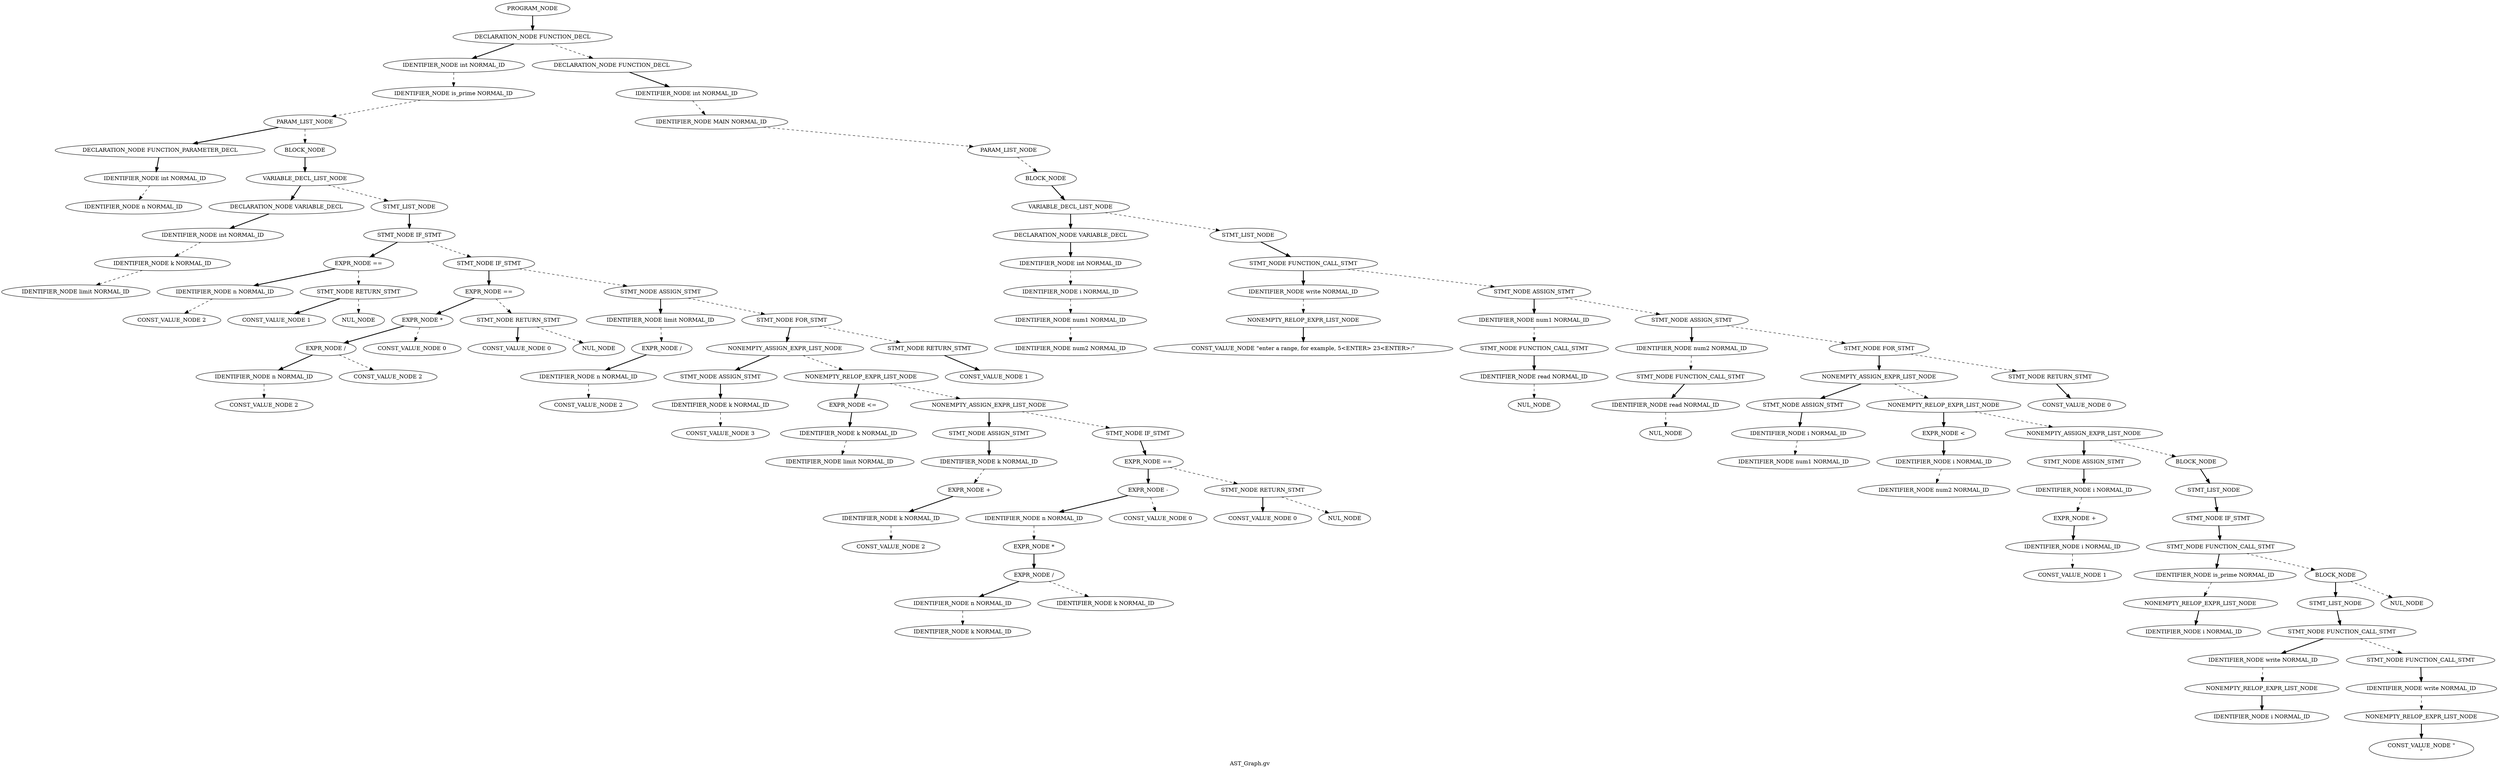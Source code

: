 Digraph AST
{
label = "AST_Graph.gv"
node0 [label ="PROGRAM_NODE"]
node1 [label ="DECLARATION_NODE FUNCTION_DECL"]
node2 [label ="IDENTIFIER_NODE int NORMAL_ID"]
node3 [label ="IDENTIFIER_NODE is_prime NORMAL_ID"]
node4 [label ="PARAM_LIST_NODE"]
node5 [label ="DECLARATION_NODE FUNCTION_PARAMETER_DECL"]
node6 [label ="IDENTIFIER_NODE int NORMAL_ID"]
node7 [label ="IDENTIFIER_NODE n NORMAL_ID"]
node6 -> node7 [style = dashed]
node5 -> node6 [style = bold]
node4 -> node5 [style = bold]
node8 [label ="BLOCK_NODE"]
node9 [label ="VARIABLE_DECL_LIST_NODE"]
node10 [label ="DECLARATION_NODE VARIABLE_DECL"]
node11 [label ="IDENTIFIER_NODE int NORMAL_ID"]
node12 [label ="IDENTIFIER_NODE k NORMAL_ID"]
node13 [label ="IDENTIFIER_NODE limit NORMAL_ID"]
node12 -> node13 [style = dashed]
node11 -> node12 [style = dashed]
node10 -> node11 [style = bold]
node9 -> node10 [style = bold]
node14 [label ="STMT_LIST_NODE"]
node15 [label ="STMT_NODE IF_STMT"]
node16 [label ="EXPR_NODE =="]
node17 [label ="IDENTIFIER_NODE n NORMAL_ID"]
node18 [label ="CONST_VALUE_NODE 2"]
node17 -> node18 [style = dashed]
node16 -> node17 [style = bold]
node19 [label ="STMT_NODE RETURN_STMT"]
node20 [label ="CONST_VALUE_NODE 1"]
node19 -> node20 [style = bold]
node21 [label ="NUL_NODE"]
node19 -> node21 [style = dashed]
node16 -> node19 [style = dashed]
node15 -> node16 [style = bold]
node22 [label ="STMT_NODE IF_STMT"]
node23 [label ="EXPR_NODE =="]
node24 [label ="EXPR_NODE *"]
node25 [label ="EXPR_NODE /"]
node26 [label ="IDENTIFIER_NODE n NORMAL_ID"]
node27 [label ="CONST_VALUE_NODE 2"]
node26 -> node27 [style = dashed]
node25 -> node26 [style = bold]
node28 [label ="CONST_VALUE_NODE 2"]
node25 -> node28 [style = dashed]
node24 -> node25 [style = bold]
node29 [label ="CONST_VALUE_NODE 0"]
node24 -> node29 [style = dashed]
node23 -> node24 [style = bold]
node30 [label ="STMT_NODE RETURN_STMT"]
node31 [label ="CONST_VALUE_NODE 0"]
node30 -> node31 [style = bold]
node32 [label ="NUL_NODE"]
node30 -> node32 [style = dashed]
node23 -> node30 [style = dashed]
node22 -> node23 [style = bold]
node33 [label ="STMT_NODE ASSIGN_STMT"]
node34 [label ="IDENTIFIER_NODE limit NORMAL_ID"]
node35 [label ="EXPR_NODE /"]
node36 [label ="IDENTIFIER_NODE n NORMAL_ID"]
node37 [label ="CONST_VALUE_NODE 2"]
node36 -> node37 [style = dashed]
node35 -> node36 [style = bold]
node34 -> node35 [style = dashed]
node33 -> node34 [style = bold]
node38 [label ="STMT_NODE FOR_STMT"]
node39 [label ="NONEMPTY_ASSIGN_EXPR_LIST_NODE"]
node40 [label ="STMT_NODE ASSIGN_STMT"]
node41 [label ="IDENTIFIER_NODE k NORMAL_ID"]
node42 [label ="CONST_VALUE_NODE 3"]
node41 -> node42 [style = dashed]
node40 -> node41 [style = bold]
node39 -> node40 [style = bold]
node43 [label ="NONEMPTY_RELOP_EXPR_LIST_NODE"]
node44 [label ="EXPR_NODE <="]
node45 [label ="IDENTIFIER_NODE k NORMAL_ID"]
node46 [label ="IDENTIFIER_NODE limit NORMAL_ID"]
node45 -> node46 [style = dashed]
node44 -> node45 [style = bold]
node43 -> node44 [style = bold]
node47 [label ="NONEMPTY_ASSIGN_EXPR_LIST_NODE"]
node48 [label ="STMT_NODE ASSIGN_STMT"]
node49 [label ="IDENTIFIER_NODE k NORMAL_ID"]
node50 [label ="EXPR_NODE +"]
node51 [label ="IDENTIFIER_NODE k NORMAL_ID"]
node52 [label ="CONST_VALUE_NODE 2"]
node51 -> node52 [style = dashed]
node50 -> node51 [style = bold]
node49 -> node50 [style = dashed]
node48 -> node49 [style = bold]
node47 -> node48 [style = bold]
node53 [label ="STMT_NODE IF_STMT"]
node54 [label ="EXPR_NODE =="]
node55 [label ="EXPR_NODE -"]
node56 [label ="IDENTIFIER_NODE n NORMAL_ID"]
node57 [label ="EXPR_NODE *"]
node58 [label ="EXPR_NODE /"]
node59 [label ="IDENTIFIER_NODE n NORMAL_ID"]
node60 [label ="IDENTIFIER_NODE k NORMAL_ID"]
node59 -> node60 [style = dashed]
node58 -> node59 [style = bold]
node61 [label ="IDENTIFIER_NODE k NORMAL_ID"]
node58 -> node61 [style = dashed]
node57 -> node58 [style = bold]
node56 -> node57 [style = dashed]
node55 -> node56 [style = bold]
node62 [label ="CONST_VALUE_NODE 0"]
node55 -> node62 [style = dashed]
node54 -> node55 [style = bold]
node63 [label ="STMT_NODE RETURN_STMT"]
node64 [label ="CONST_VALUE_NODE 0"]
node63 -> node64 [style = bold]
node65 [label ="NUL_NODE"]
node63 -> node65 [style = dashed]
node54 -> node63 [style = dashed]
node53 -> node54 [style = bold]
node47 -> node53 [style = dashed]
node43 -> node47 [style = dashed]
node39 -> node43 [style = dashed]
node38 -> node39 [style = bold]
node66 [label ="STMT_NODE RETURN_STMT"]
node67 [label ="CONST_VALUE_NODE 1"]
node66 -> node67 [style = bold]
node38 -> node66 [style = dashed]
node33 -> node38 [style = dashed]
node22 -> node33 [style = dashed]
node15 -> node22 [style = dashed]
node14 -> node15 [style = bold]
node9 -> node14 [style = dashed]
node8 -> node9 [style = bold]
node4 -> node8 [style = dashed]
node3 -> node4 [style = dashed]
node2 -> node3 [style = dashed]
node1 -> node2 [style = bold]
node68 [label ="DECLARATION_NODE FUNCTION_DECL"]
node69 [label ="IDENTIFIER_NODE int NORMAL_ID"]
node70 [label ="IDENTIFIER_NODE MAIN NORMAL_ID"]
node71 [label ="PARAM_LIST_NODE"]
node72 [label ="BLOCK_NODE"]
node73 [label ="VARIABLE_DECL_LIST_NODE"]
node74 [label ="DECLARATION_NODE VARIABLE_DECL"]
node75 [label ="IDENTIFIER_NODE int NORMAL_ID"]
node76 [label ="IDENTIFIER_NODE i NORMAL_ID"]
node77 [label ="IDENTIFIER_NODE num1 NORMAL_ID"]
node78 [label ="IDENTIFIER_NODE num2 NORMAL_ID"]
node77 -> node78 [style = dashed]
node76 -> node77 [style = dashed]
node75 -> node76 [style = dashed]
node74 -> node75 [style = bold]
node73 -> node74 [style = bold]
node79 [label ="STMT_LIST_NODE"]
node80 [label ="STMT_NODE FUNCTION_CALL_STMT"]
node81 [label ="IDENTIFIER_NODE write NORMAL_ID"]
node82 [label ="NONEMPTY_RELOP_EXPR_LIST_NODE"]
node83 [label ="CONST_VALUE_NODE \"enter a range, for example, 5<ENTER> 23<ENTER>:\""]
node82 -> node83 [style = bold]
node81 -> node82 [style = dashed]
node80 -> node81 [style = bold]
node84 [label ="STMT_NODE ASSIGN_STMT"]
node85 [label ="IDENTIFIER_NODE num1 NORMAL_ID"]
node86 [label ="STMT_NODE FUNCTION_CALL_STMT"]
node87 [label ="IDENTIFIER_NODE read NORMAL_ID"]
node88 [label ="NUL_NODE"]
node87 -> node88 [style = dashed]
node86 -> node87 [style = bold]
node85 -> node86 [style = dashed]
node84 -> node85 [style = bold]
node89 [label ="STMT_NODE ASSIGN_STMT"]
node90 [label ="IDENTIFIER_NODE num2 NORMAL_ID"]
node91 [label ="STMT_NODE FUNCTION_CALL_STMT"]
node92 [label ="IDENTIFIER_NODE read NORMAL_ID"]
node93 [label ="NUL_NODE"]
node92 -> node93 [style = dashed]
node91 -> node92 [style = bold]
node90 -> node91 [style = dashed]
node89 -> node90 [style = bold]
node94 [label ="STMT_NODE FOR_STMT"]
node95 [label ="NONEMPTY_ASSIGN_EXPR_LIST_NODE"]
node96 [label ="STMT_NODE ASSIGN_STMT"]
node97 [label ="IDENTIFIER_NODE i NORMAL_ID"]
node98 [label ="IDENTIFIER_NODE num1 NORMAL_ID"]
node97 -> node98 [style = dashed]
node96 -> node97 [style = bold]
node95 -> node96 [style = bold]
node99 [label ="NONEMPTY_RELOP_EXPR_LIST_NODE"]
node100 [label ="EXPR_NODE <"]
node101 [label ="IDENTIFIER_NODE i NORMAL_ID"]
node102 [label ="IDENTIFIER_NODE num2 NORMAL_ID"]
node101 -> node102 [style = dashed]
node100 -> node101 [style = bold]
node99 -> node100 [style = bold]
node103 [label ="NONEMPTY_ASSIGN_EXPR_LIST_NODE"]
node104 [label ="STMT_NODE ASSIGN_STMT"]
node105 [label ="IDENTIFIER_NODE i NORMAL_ID"]
node106 [label ="EXPR_NODE +"]
node107 [label ="IDENTIFIER_NODE i NORMAL_ID"]
node108 [label ="CONST_VALUE_NODE 1"]
node107 -> node108 [style = dashed]
node106 -> node107 [style = bold]
node105 -> node106 [style = dashed]
node104 -> node105 [style = bold]
node103 -> node104 [style = bold]
node109 [label ="BLOCK_NODE"]
node110 [label ="STMT_LIST_NODE"]
node111 [label ="STMT_NODE IF_STMT"]
node112 [label ="STMT_NODE FUNCTION_CALL_STMT"]
node113 [label ="IDENTIFIER_NODE is_prime NORMAL_ID"]
node114 [label ="NONEMPTY_RELOP_EXPR_LIST_NODE"]
node115 [label ="IDENTIFIER_NODE i NORMAL_ID"]
node114 -> node115 [style = bold]
node113 -> node114 [style = dashed]
node112 -> node113 [style = bold]
node116 [label ="BLOCK_NODE"]
node117 [label ="STMT_LIST_NODE"]
node118 [label ="STMT_NODE FUNCTION_CALL_STMT"]
node119 [label ="IDENTIFIER_NODE write NORMAL_ID"]
node120 [label ="NONEMPTY_RELOP_EXPR_LIST_NODE"]
node121 [label ="IDENTIFIER_NODE i NORMAL_ID"]
node120 -> node121 [style = bold]
node119 -> node120 [style = dashed]
node118 -> node119 [style = bold]
node122 [label ="STMT_NODE FUNCTION_CALL_STMT"]
node123 [label ="IDENTIFIER_NODE write NORMAL_ID"]
node124 [label ="NONEMPTY_RELOP_EXPR_LIST_NODE"]
node125 [label ="CONST_VALUE_NODE \"\n\""]
node124 -> node125 [style = bold]
node123 -> node124 [style = dashed]
node122 -> node123 [style = bold]
node118 -> node122 [style = dashed]
node117 -> node118 [style = bold]
node116 -> node117 [style = bold]
node126 [label ="NUL_NODE"]
node116 -> node126 [style = dashed]
node112 -> node116 [style = dashed]
node111 -> node112 [style = bold]
node110 -> node111 [style = bold]
node109 -> node110 [style = bold]
node103 -> node109 [style = dashed]
node99 -> node103 [style = dashed]
node95 -> node99 [style = dashed]
node94 -> node95 [style = bold]
node127 [label ="STMT_NODE RETURN_STMT"]
node128 [label ="CONST_VALUE_NODE 0"]
node127 -> node128 [style = bold]
node94 -> node127 [style = dashed]
node89 -> node94 [style = dashed]
node84 -> node89 [style = dashed]
node80 -> node84 [style = dashed]
node79 -> node80 [style = bold]
node73 -> node79 [style = dashed]
node72 -> node73 [style = bold]
node71 -> node72 [style = dashed]
node70 -> node71 [style = dashed]
node69 -> node70 [style = dashed]
node68 -> node69 [style = bold]
node1 -> node68 [style = dashed]
node0 -> node1 [style = bold]
}
